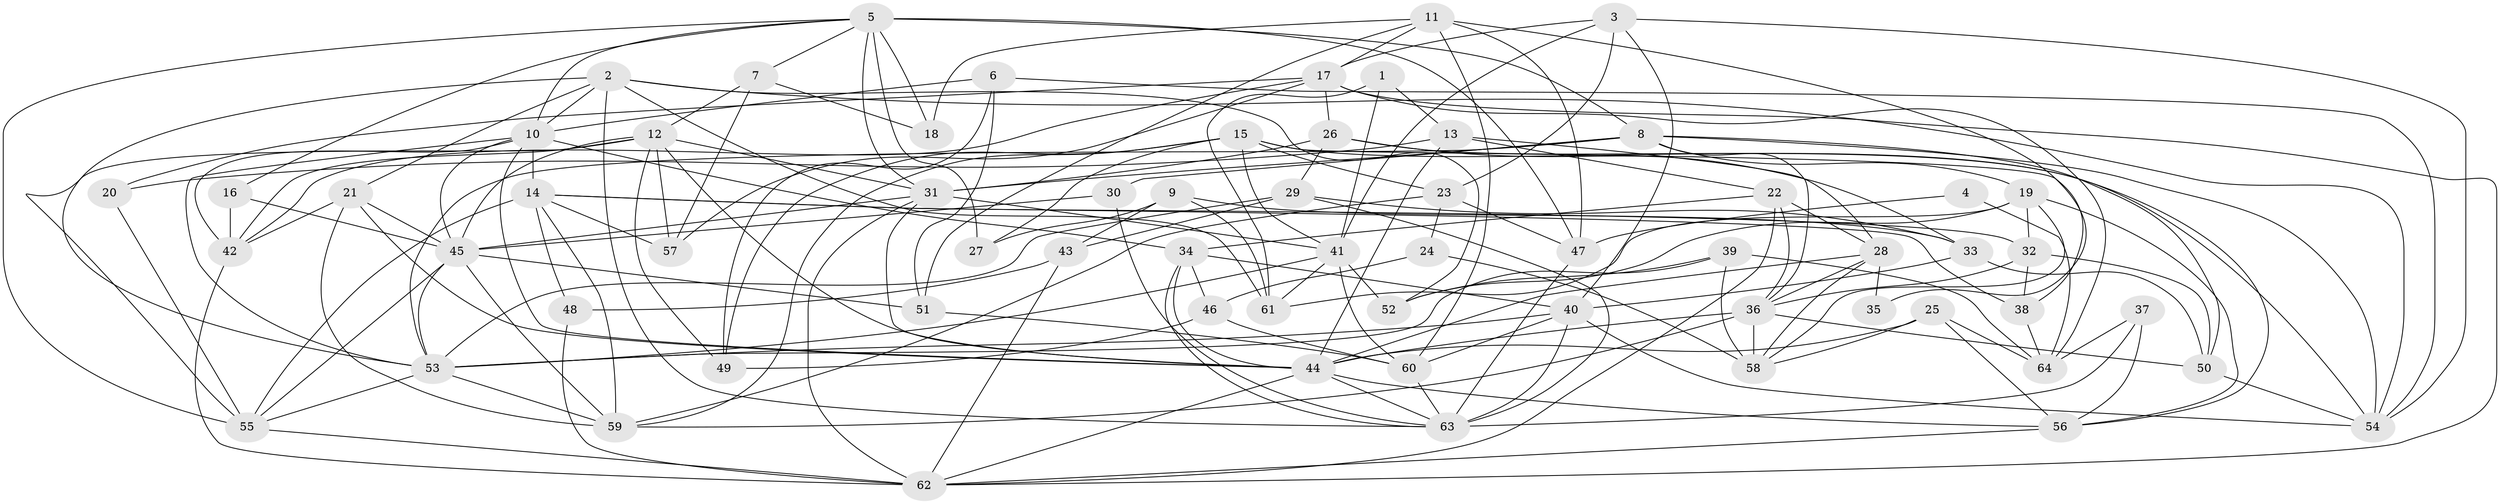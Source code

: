 // original degree distribution, {7: 0.0625, 5: 0.1796875, 6: 0.0546875, 2: 0.109375, 3: 0.2890625, 4: 0.296875, 8: 0.0078125}
// Generated by graph-tools (version 1.1) at 2025/02/03/09/25 03:02:05]
// undirected, 64 vertices, 179 edges
graph export_dot {
graph [start="1"]
  node [color=gray90,style=filled];
  1;
  2;
  3;
  4;
  5;
  6;
  7;
  8;
  9;
  10;
  11;
  12;
  13;
  14;
  15;
  16;
  17;
  18;
  19;
  20;
  21;
  22;
  23;
  24;
  25;
  26;
  27;
  28;
  29;
  30;
  31;
  32;
  33;
  34;
  35;
  36;
  37;
  38;
  39;
  40;
  41;
  42;
  43;
  44;
  45;
  46;
  47;
  48;
  49;
  50;
  51;
  52;
  53;
  54;
  55;
  56;
  57;
  58;
  59;
  60;
  61;
  62;
  63;
  64;
  1 -- 13 [weight=1.0];
  1 -- 41 [weight=1.0];
  1 -- 61 [weight=1.0];
  2 -- 10 [weight=1.0];
  2 -- 21 [weight=1.0];
  2 -- 52 [weight=1.0];
  2 -- 53 [weight=1.0];
  2 -- 54 [weight=1.0];
  2 -- 61 [weight=1.0];
  2 -- 63 [weight=1.0];
  3 -- 17 [weight=1.0];
  3 -- 23 [weight=1.0];
  3 -- 40 [weight=1.0];
  3 -- 41 [weight=1.0];
  3 -- 54 [weight=1.0];
  4 -- 47 [weight=1.0];
  4 -- 64 [weight=1.0];
  5 -- 7 [weight=1.0];
  5 -- 8 [weight=1.0];
  5 -- 10 [weight=1.0];
  5 -- 16 [weight=1.0];
  5 -- 18 [weight=2.0];
  5 -- 27 [weight=1.0];
  5 -- 31 [weight=1.0];
  5 -- 47 [weight=1.0];
  5 -- 55 [weight=1.0];
  6 -- 10 [weight=1.0];
  6 -- 49 [weight=1.0];
  6 -- 51 [weight=1.0];
  6 -- 54 [weight=1.0];
  7 -- 12 [weight=1.0];
  7 -- 18 [weight=1.0];
  7 -- 57 [weight=1.0];
  8 -- 19 [weight=1.0];
  8 -- 30 [weight=1.0];
  8 -- 31 [weight=1.0];
  8 -- 36 [weight=1.0];
  8 -- 50 [weight=1.0];
  8 -- 53 [weight=1.0];
  8 -- 54 [weight=1.0];
  9 -- 27 [weight=1.0];
  9 -- 33 [weight=1.0];
  9 -- 43 [weight=1.0];
  9 -- 61 [weight=1.0];
  10 -- 14 [weight=1.0];
  10 -- 34 [weight=1.0];
  10 -- 42 [weight=1.0];
  10 -- 44 [weight=1.0];
  10 -- 45 [weight=1.0];
  10 -- 53 [weight=1.0];
  11 -- 17 [weight=1.0];
  11 -- 18 [weight=1.0];
  11 -- 35 [weight=1.0];
  11 -- 47 [weight=1.0];
  11 -- 51 [weight=1.0];
  11 -- 60 [weight=1.0];
  12 -- 31 [weight=1.0];
  12 -- 42 [weight=1.0];
  12 -- 44 [weight=1.0];
  12 -- 45 [weight=1.0];
  12 -- 49 [weight=1.0];
  12 -- 55 [weight=1.0];
  12 -- 57 [weight=1.0];
  13 -- 20 [weight=1.0];
  13 -- 22 [weight=1.0];
  13 -- 28 [weight=1.0];
  13 -- 44 [weight=1.0];
  14 -- 32 [weight=1.0];
  14 -- 38 [weight=1.0];
  14 -- 48 [weight=1.0];
  14 -- 55 [weight=1.0];
  14 -- 57 [weight=1.0];
  14 -- 59 [weight=1.0];
  15 -- 23 [weight=1.0];
  15 -- 27 [weight=1.0];
  15 -- 38 [weight=1.0];
  15 -- 41 [weight=2.0];
  15 -- 49 [weight=1.0];
  15 -- 54 [weight=1.0];
  15 -- 59 [weight=1.0];
  16 -- 42 [weight=1.0];
  16 -- 45 [weight=2.0];
  17 -- 20 [weight=2.0];
  17 -- 26 [weight=1.0];
  17 -- 42 [weight=1.0];
  17 -- 57 [weight=1.0];
  17 -- 62 [weight=1.0];
  17 -- 64 [weight=1.0];
  19 -- 32 [weight=1.0];
  19 -- 52 [weight=1.0];
  19 -- 56 [weight=1.0];
  19 -- 58 [weight=1.0];
  19 -- 61 [weight=1.0];
  20 -- 55 [weight=1.0];
  21 -- 42 [weight=1.0];
  21 -- 44 [weight=1.0];
  21 -- 45 [weight=1.0];
  21 -- 59 [weight=1.0];
  22 -- 28 [weight=1.0];
  22 -- 34 [weight=1.0];
  22 -- 36 [weight=1.0];
  22 -- 62 [weight=1.0];
  23 -- 24 [weight=1.0];
  23 -- 47 [weight=1.0];
  23 -- 59 [weight=1.0];
  24 -- 46 [weight=1.0];
  24 -- 58 [weight=1.0];
  25 -- 44 [weight=2.0];
  25 -- 56 [weight=1.0];
  25 -- 58 [weight=1.0];
  25 -- 64 [weight=1.0];
  26 -- 29 [weight=1.0];
  26 -- 31 [weight=1.0];
  26 -- 33 [weight=1.0];
  26 -- 56 [weight=1.0];
  28 -- 35 [weight=1.0];
  28 -- 36 [weight=1.0];
  28 -- 44 [weight=1.0];
  28 -- 58 [weight=1.0];
  29 -- 33 [weight=1.0];
  29 -- 43 [weight=2.0];
  29 -- 53 [weight=2.0];
  29 -- 63 [weight=2.0];
  30 -- 45 [weight=1.0];
  30 -- 63 [weight=1.0];
  31 -- 41 [weight=1.0];
  31 -- 44 [weight=1.0];
  31 -- 45 [weight=1.0];
  31 -- 62 [weight=1.0];
  32 -- 36 [weight=1.0];
  32 -- 38 [weight=1.0];
  32 -- 50 [weight=1.0];
  33 -- 40 [weight=1.0];
  33 -- 50 [weight=1.0];
  34 -- 40 [weight=1.0];
  34 -- 44 [weight=1.0];
  34 -- 46 [weight=1.0];
  34 -- 63 [weight=1.0];
  36 -- 44 [weight=1.0];
  36 -- 50 [weight=1.0];
  36 -- 58 [weight=2.0];
  36 -- 59 [weight=1.0];
  37 -- 56 [weight=1.0];
  37 -- 63 [weight=1.0];
  37 -- 64 [weight=1.0];
  38 -- 64 [weight=1.0];
  39 -- 52 [weight=1.0];
  39 -- 53 [weight=1.0];
  39 -- 58 [weight=1.0];
  39 -- 64 [weight=1.0];
  40 -- 53 [weight=1.0];
  40 -- 54 [weight=1.0];
  40 -- 60 [weight=1.0];
  40 -- 63 [weight=1.0];
  41 -- 52 [weight=1.0];
  41 -- 53 [weight=1.0];
  41 -- 60 [weight=1.0];
  41 -- 61 [weight=1.0];
  42 -- 62 [weight=2.0];
  43 -- 48 [weight=1.0];
  43 -- 62 [weight=1.0];
  44 -- 56 [weight=1.0];
  44 -- 62 [weight=1.0];
  44 -- 63 [weight=1.0];
  45 -- 51 [weight=1.0];
  45 -- 53 [weight=1.0];
  45 -- 55 [weight=1.0];
  45 -- 59 [weight=1.0];
  46 -- 49 [weight=1.0];
  46 -- 60 [weight=1.0];
  47 -- 63 [weight=1.0];
  48 -- 62 [weight=1.0];
  50 -- 54 [weight=1.0];
  51 -- 60 [weight=1.0];
  53 -- 55 [weight=1.0];
  53 -- 59 [weight=1.0];
  55 -- 62 [weight=1.0];
  56 -- 62 [weight=1.0];
  60 -- 63 [weight=1.0];
}
